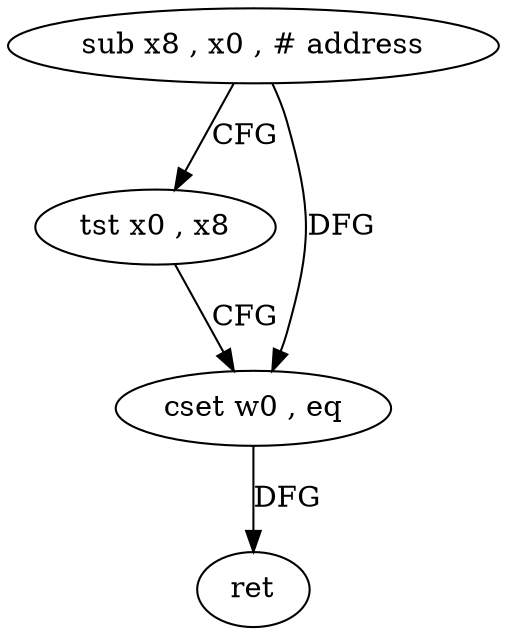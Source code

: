 digraph "func" {
"4236052" [label = "sub x8 , x0 , # address" ]
"4236056" [label = "tst x0 , x8" ]
"4236060" [label = "cset w0 , eq" ]
"4236064" [label = "ret" ]
"4236052" -> "4236056" [ label = "CFG" ]
"4236052" -> "4236060" [ label = "DFG" ]
"4236056" -> "4236060" [ label = "CFG" ]
"4236060" -> "4236064" [ label = "DFG" ]
}
